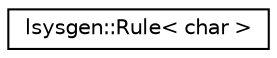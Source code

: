 digraph "Graphical Class Hierarchy"
{
 // LATEX_PDF_SIZE
  edge [fontname="Helvetica",fontsize="10",labelfontname="Helvetica",labelfontsize="10"];
  node [fontname="Helvetica",fontsize="10",shape=record];
  rankdir="LR";
  Node0 [label="lsysgen::Rule\< char \>",height=0.2,width=0.4,color="black", fillcolor="white", style="filled",URL="$classlsysgen_1_1Rule.html",tooltip=" "];
}
